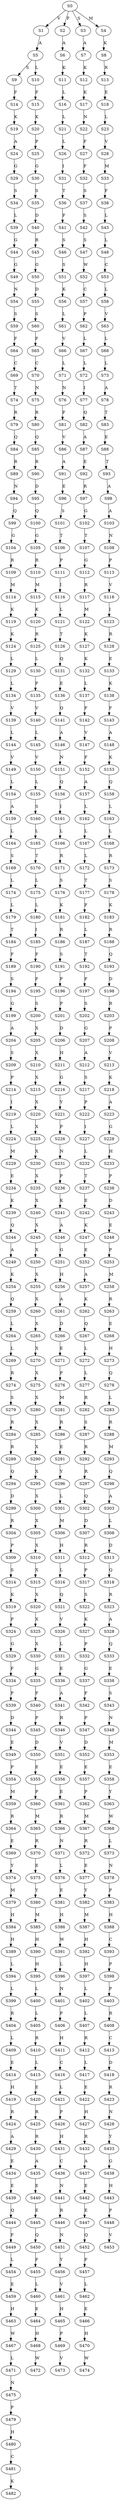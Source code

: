 strict digraph  {
	S0 -> S1 [ label = V ];
	S0 -> S2 [ label = F ];
	S0 -> S3 [ label = S ];
	S0 -> S4 [ label = M ];
	S1 -> S5 [ label = A ];
	S2 -> S6 [ label = A ];
	S3 -> S7 [ label = A ];
	S4 -> S8 [ label = K ];
	S5 -> S9 [ label = S ];
	S5 -> S10 [ label = L ];
	S6 -> S11 [ label = K ];
	S7 -> S12 [ label = K ];
	S8 -> S13 [ label = R ];
	S9 -> S14 [ label = F ];
	S10 -> S15 [ label = F ];
	S11 -> S16 [ label = L ];
	S12 -> S17 [ label = K ];
	S13 -> S18 [ label = E ];
	S14 -> S19 [ label = K ];
	S15 -> S20 [ label = K ];
	S16 -> S21 [ label = L ];
	S17 -> S22 [ label = N ];
	S18 -> S23 [ label = L ];
	S19 -> S24 [ label = A ];
	S20 -> S25 [ label = P ];
	S21 -> S26 [ label = L ];
	S22 -> S27 [ label = F ];
	S23 -> S28 [ label = V ];
	S24 -> S29 [ label = G ];
	S25 -> S30 [ label = G ];
	S26 -> S31 [ label = I ];
	S27 -> S32 [ label = F ];
	S28 -> S33 [ label = M ];
	S29 -> S34 [ label = S ];
	S30 -> S35 [ label = S ];
	S31 -> S36 [ label = T ];
	S32 -> S37 [ label = S ];
	S33 -> S38 [ label = F ];
	S34 -> S39 [ label = L ];
	S35 -> S40 [ label = D ];
	S36 -> S41 [ label = F ];
	S37 -> S42 [ label = S ];
	S38 -> S43 [ label = L ];
	S39 -> S44 [ label = G ];
	S40 -> S45 [ label = R ];
	S41 -> S46 [ label = S ];
	S42 -> S47 [ label = S ];
	S43 -> S48 [ label = L ];
	S44 -> S49 [ label = G ];
	S45 -> S50 [ label = G ];
	S46 -> S51 [ label = S ];
	S47 -> S52 [ label = W ];
	S48 -> S53 [ label = C ];
	S49 -> S54 [ label = N ];
	S50 -> S55 [ label = D ];
	S51 -> S56 [ label = K ];
	S52 -> S57 [ label = C ];
	S53 -> S58 [ label = L ];
	S54 -> S59 [ label = S ];
	S55 -> S60 [ label = S ];
	S56 -> S61 [ label = L ];
	S57 -> S62 [ label = P ];
	S58 -> S63 [ label = V ];
	S59 -> S64 [ label = F ];
	S60 -> S65 [ label = F ];
	S61 -> S66 [ label = V ];
	S62 -> S67 [ label = L ];
	S63 -> S68 [ label = L ];
	S64 -> S69 [ label = C ];
	S65 -> S70 [ label = C ];
	S66 -> S71 [ label = L ];
	S67 -> S72 [ label = L ];
	S68 -> S73 [ label = L ];
	S69 -> S74 [ label = T ];
	S70 -> S75 [ label = N ];
	S71 -> S76 [ label = N ];
	S72 -> S77 [ label = I ];
	S73 -> S78 [ label = A ];
	S74 -> S79 [ label = R ];
	S75 -> S80 [ label = R ];
	S76 -> S81 [ label = F ];
	S77 -> S82 [ label = Q ];
	S78 -> S83 [ label = T ];
	S79 -> S84 [ label = Q ];
	S80 -> S85 [ label = Q ];
	S81 -> S86 [ label = V ];
	S82 -> S87 [ label = A ];
	S83 -> S88 [ label = E ];
	S84 -> S89 [ label = R ];
	S85 -> S90 [ label = R ];
	S86 -> S91 [ label = A ];
	S87 -> S92 [ label = E ];
	S88 -> S93 [ label = T ];
	S89 -> S94 [ label = N ];
	S90 -> S95 [ label = D ];
	S91 -> S96 [ label = E ];
	S92 -> S97 [ label = R ];
	S93 -> S98 [ label = A ];
	S94 -> S99 [ label = Q ];
	S95 -> S100 [ label = Q ];
	S96 -> S101 [ label = S ];
	S97 -> S102 [ label = G ];
	S98 -> S103 [ label = A ];
	S99 -> S104 [ label = G ];
	S100 -> S105 [ label = G ];
	S101 -> S106 [ label = T ];
	S102 -> S107 [ label = T ];
	S103 -> S108 [ label = N ];
	S104 -> S109 [ label = R ];
	S105 -> S110 [ label = R ];
	S106 -> S111 [ label = P ];
	S107 -> S112 [ label = G ];
	S108 -> S113 [ label = P ];
	S109 -> S114 [ label = M ];
	S110 -> S115 [ label = M ];
	S111 -> S116 [ label = I ];
	S112 -> S117 [ label = R ];
	S113 -> S118 [ label = V ];
	S114 -> S119 [ label = K ];
	S115 -> S120 [ label = K ];
	S116 -> S121 [ label = L ];
	S117 -> S122 [ label = M ];
	S118 -> S123 [ label = I ];
	S119 -> S124 [ label = K ];
	S120 -> S125 [ label = R ];
	S121 -> S126 [ label = T ];
	S122 -> S127 [ label = K ];
	S123 -> S128 [ label = R ];
	S124 -> S129 [ label = L ];
	S125 -> S130 [ label = L ];
	S126 -> S131 [ label = Q ];
	S127 -> S132 [ label = K ];
	S128 -> S133 [ label = E ];
	S129 -> S134 [ label = L ];
	S130 -> S135 [ label = F ];
	S131 -> S136 [ label = E ];
	S132 -> S137 [ label = L ];
	S133 -> S138 [ label = K ];
	S134 -> S139 [ label = V ];
	S135 -> S140 [ label = V ];
	S136 -> S141 [ label = Q ];
	S137 -> S142 [ label = F ];
	S138 -> S143 [ label = F ];
	S139 -> S144 [ label = L ];
	S140 -> S145 [ label = L ];
	S141 -> S146 [ label = A ];
	S142 -> S147 [ label = V ];
	S143 -> S148 [ label = A ];
	S144 -> S149 [ label = V ];
	S145 -> S150 [ label = V ];
	S146 -> S151 [ label = N ];
	S147 -> S152 [ label = F ];
	S148 -> S153 [ label = K ];
	S149 -> S154 [ label = L ];
	S150 -> S155 [ label = L ];
	S151 -> S156 [ label = Q ];
	S152 -> S157 [ label = A ];
	S153 -> S158 [ label = Q ];
	S154 -> S159 [ label = A ];
	S155 -> S160 [ label = S ];
	S156 -> S161 [ label = I ];
	S157 -> S162 [ label = L ];
	S158 -> S163 [ label = L ];
	S159 -> S164 [ label = L ];
	S160 -> S165 [ label = L ];
	S161 -> S166 [ label = L ];
	S162 -> S167 [ label = L ];
	S163 -> S168 [ label = L ];
	S164 -> S169 [ label = S ];
	S165 -> S170 [ label = T ];
	S166 -> S171 [ label = R ];
	S167 -> S172 [ label = L ];
	S168 -> S173 [ label = R ];
	S169 -> S174 [ label = L ];
	S170 -> S175 [ label = L ];
	S171 -> S176 [ label = S ];
	S172 -> S177 [ label = T ];
	S173 -> S178 [ label = S ];
	S174 -> S179 [ label = L ];
	S175 -> S180 [ label = L ];
	S176 -> S181 [ label = K ];
	S177 -> S182 [ label = F ];
	S178 -> S183 [ label = K ];
	S179 -> S184 [ label = T ];
	S180 -> S185 [ label = I ];
	S181 -> S186 [ label = R ];
	S182 -> S187 [ label = L ];
	S183 -> S188 [ label = R ];
	S184 -> S189 [ label = F ];
	S185 -> S190 [ label = F ];
	S186 -> S191 [ label = S ];
	S187 -> S192 [ label = T ];
	S188 -> S193 [ label = Q ];
	S189 -> S194 [ label = S ];
	S190 -> S195 [ label = F ];
	S191 -> S196 [ label = P ];
	S192 -> S197 [ label = F ];
	S193 -> S198 [ label = D ];
	S194 -> S199 [ label = G ];
	S195 -> S200 [ label = S ];
	S196 -> S201 [ label = P ];
	S197 -> S202 [ label = S ];
	S198 -> S203 [ label = R ];
	S199 -> S204 [ label = A ];
	S200 -> S205 [ label = X ];
	S201 -> S206 [ label = D ];
	S202 -> S207 [ label = G ];
	S203 -> S208 [ label = P ];
	S204 -> S209 [ label = S ];
	S205 -> S210 [ label = X ];
	S206 -> S211 [ label = H ];
	S207 -> S212 [ label = A ];
	S208 -> S213 [ label = V ];
	S209 -> S214 [ label = P ];
	S210 -> S215 [ label = X ];
	S211 -> S216 [ label = G ];
	S212 -> S217 [ label = S ];
	S213 -> S218 [ label = K ];
	S214 -> S219 [ label = I ];
	S215 -> S220 [ label = X ];
	S216 -> S221 [ label = Y ];
	S217 -> S222 [ label = P ];
	S218 -> S223 [ label = A ];
	S219 -> S224 [ label = L ];
	S220 -> S225 [ label = X ];
	S221 -> S226 [ label = P ];
	S222 -> S227 [ label = I ];
	S223 -> S228 [ label = G ];
	S224 -> S229 [ label = M ];
	S225 -> S230 [ label = X ];
	S226 -> S231 [ label = N ];
	S227 -> S232 [ label = L ];
	S228 -> S233 [ label = H ];
	S229 -> S234 [ label = E ];
	S230 -> S235 [ label = X ];
	S231 -> S236 [ label = P ];
	S232 -> S237 [ label = T ];
	S233 -> S238 [ label = P ];
	S234 -> S239 [ label = K ];
	S235 -> S240 [ label = X ];
	S236 -> S241 [ label = K ];
	S237 -> S242 [ label = E ];
	S238 -> S243 [ label = D ];
	S239 -> S244 [ label = Q ];
	S240 -> S245 [ label = X ];
	S241 -> S246 [ label = A ];
	S242 -> S247 [ label = K ];
	S243 -> S248 [ label = E ];
	S244 -> S249 [ label = A ];
	S245 -> S250 [ label = X ];
	S246 -> S251 [ label = G ];
	S247 -> S252 [ label = E ];
	S248 -> S253 [ label = P ];
	S249 -> S254 [ label = K ];
	S250 -> S255 [ label = X ];
	S251 -> S256 [ label = H ];
	S252 -> S257 [ label = A ];
	S253 -> S258 [ label = M ];
	S254 -> S259 [ label = Q ];
	S255 -> S260 [ label = X ];
	S256 -> S261 [ label = A ];
	S257 -> S262 [ label = K ];
	S258 -> S263 [ label = R ];
	S259 -> S264 [ label = L ];
	S260 -> S265 [ label = X ];
	S261 -> S266 [ label = D ];
	S262 -> S267 [ label = Q ];
	S263 -> S268 [ label = E ];
	S264 -> S269 [ label = L ];
	S265 -> S270 [ label = X ];
	S266 -> S271 [ label = E ];
	S267 -> S272 [ label = L ];
	S268 -> S273 [ label = H ];
	S269 -> S274 [ label = R ];
	S270 -> S275 [ label = X ];
	S271 -> S276 [ label = P ];
	S272 -> S277 [ label = L ];
	S273 -> S278 [ label = Q ];
	S274 -> S279 [ label = S ];
	S275 -> S280 [ label = X ];
	S276 -> S281 [ label = M ];
	S277 -> S282 [ label = R ];
	S278 -> S283 [ label = L ];
	S279 -> S284 [ label = R ];
	S280 -> S285 [ label = X ];
	S281 -> S286 [ label = R ];
	S282 -> S287 [ label = S ];
	S283 -> S288 [ label = R ];
	S284 -> S289 [ label = R ];
	S285 -> S290 [ label = X ];
	S286 -> S291 [ label = E ];
	S287 -> S292 [ label = R ];
	S288 -> S293 [ label = M ];
	S289 -> S294 [ label = Q ];
	S290 -> S295 [ label = X ];
	S291 -> S296 [ label = Y ];
	S292 -> S297 [ label = R ];
	S293 -> S298 [ label = Q ];
	S294 -> S299 [ label = D ];
	S295 -> S300 [ label = X ];
	S296 -> S301 [ label = L ];
	S297 -> S302 [ label = Q ];
	S298 -> S303 [ label = A ];
	S299 -> S304 [ label = R ];
	S300 -> S305 [ label = X ];
	S301 -> S306 [ label = M ];
	S302 -> S307 [ label = D ];
	S303 -> S308 [ label = L ];
	S304 -> S309 [ label = P ];
	S305 -> S310 [ label = X ];
	S306 -> S311 [ label = H ];
	S307 -> S312 [ label = R ];
	S308 -> S313 [ label = D ];
	S309 -> S314 [ label = S ];
	S310 -> S315 [ label = X ];
	S311 -> S316 [ label = L ];
	S312 -> S317 [ label = P ];
	S313 -> S318 [ label = Q ];
	S314 -> S319 [ label = K ];
	S315 -> S320 [ label = X ];
	S316 -> S321 [ label = Q ];
	S317 -> S322 [ label = S ];
	S318 -> S323 [ label = R ];
	S319 -> S324 [ label = P ];
	S320 -> S325 [ label = X ];
	S321 -> S326 [ label = V ];
	S322 -> S327 [ label = K ];
	S323 -> S328 [ label = A ];
	S324 -> S329 [ label = G ];
	S325 -> S330 [ label = X ];
	S326 -> S331 [ label = L ];
	S327 -> S332 [ label = P ];
	S328 -> S333 [ label = Q ];
	S329 -> S334 [ label = F ];
	S330 -> S335 [ label = G ];
	S331 -> S336 [ label = E ];
	S332 -> S337 [ label = G ];
	S333 -> S338 [ label = E ];
	S334 -> S339 [ label = P ];
	S335 -> S340 [ label = F ];
	S336 -> S341 [ label = A ];
	S337 -> S342 [ label = F ];
	S338 -> S343 [ label = S ];
	S339 -> S344 [ label = D ];
	S340 -> S345 [ label = P ];
	S341 -> S346 [ label = R ];
	S342 -> S347 [ label = P ];
	S343 -> S348 [ label = N ];
	S344 -> S349 [ label = E ];
	S345 -> S350 [ label = D ];
	S346 -> S351 [ label = V ];
	S347 -> S352 [ label = D ];
	S348 -> S353 [ label = M ];
	S349 -> S354 [ label = P ];
	S350 -> S355 [ label = E ];
	S351 -> S356 [ label = E ];
	S352 -> S357 [ label = E ];
	S353 -> S358 [ label = E ];
	S354 -> S359 [ label = M ];
	S355 -> S360 [ label = P ];
	S356 -> S361 [ label = E ];
	S357 -> S362 [ label = P ];
	S358 -> S363 [ label = Y ];
	S359 -> S364 [ label = R ];
	S360 -> S365 [ label = M ];
	S361 -> S366 [ label = R ];
	S362 -> S367 [ label = M ];
	S363 -> S368 [ label = W ];
	S364 -> S369 [ label = E ];
	S365 -> S370 [ label = R ];
	S366 -> S371 [ label = N ];
	S367 -> S372 [ label = R ];
	S368 -> S373 [ label = L ];
	S369 -> S374 [ label = Y ];
	S370 -> S375 [ label = E ];
	S371 -> S376 [ label = L ];
	S372 -> S377 [ label = E ];
	S373 -> S378 [ label = N ];
	S374 -> S379 [ label = M ];
	S375 -> S380 [ label = Y ];
	S376 -> S381 [ label = E ];
	S377 -> S382 [ label = Y ];
	S378 -> S383 [ label = P ];
	S379 -> S384 [ label = H ];
	S380 -> S385 [ label = M ];
	S381 -> S386 [ label = H ];
	S382 -> S387 [ label = M ];
	S383 -> S388 [ label = H ];
	S384 -> S389 [ label = H ];
	S385 -> S390 [ label = H ];
	S386 -> S391 [ label = W ];
	S387 -> S392 [ label = H ];
	S388 -> S393 [ label = C ];
	S389 -> S394 [ label = L ];
	S390 -> S395 [ label = H ];
	S391 -> S396 [ label = L ];
	S392 -> S397 [ label = H ];
	S393 -> S398 [ label = P ];
	S394 -> S399 [ label = L ];
	S395 -> S400 [ label = L ];
	S396 -> S401 [ label = N ];
	S397 -> S402 [ label = L ];
	S398 -> S403 [ label = P ];
	S399 -> S404 [ label = R ];
	S400 -> S405 [ label = L ];
	S401 -> S406 [ label = P ];
	S402 -> S407 [ label = L ];
	S403 -> S408 [ label = R ];
	S404 -> S409 [ label = L ];
	S405 -> S410 [ label = R ];
	S406 -> S411 [ label = H ];
	S407 -> S412 [ label = R ];
	S408 -> S413 [ label = C ];
	S409 -> S414 [ label = E ];
	S410 -> S415 [ label = L ];
	S411 -> S416 [ label = C ];
	S412 -> S417 [ label = L ];
	S413 -> S418 [ label = D ];
	S414 -> S419 [ label = H ];
	S415 -> S420 [ label = E ];
	S416 -> S421 [ label = L ];
	S417 -> S422 [ label = E ];
	S418 -> S423 [ label = R ];
	S419 -> S424 [ label = R ];
	S420 -> S425 [ label = R ];
	S421 -> S426 [ label = P ];
	S422 -> S427 [ label = H ];
	S423 -> S428 [ label = N ];
	S424 -> S429 [ label = A ];
	S425 -> S430 [ label = R ];
	S426 -> S431 [ label = H ];
	S427 -> S432 [ label = R ];
	S428 -> S433 [ label = Y ];
	S429 -> S434 [ label = E ];
	S430 -> S435 [ label = A ];
	S431 -> S436 [ label = C ];
	S432 -> S437 [ label = A ];
	S433 -> S438 [ label = G ];
	S434 -> S439 [ label = E ];
	S435 -> S440 [ label = E ];
	S436 -> S441 [ label = N ];
	S437 -> S442 [ label = E ];
	S438 -> S443 [ label = H ];
	S439 -> S444 [ label = Q ];
	S440 -> S445 [ label = E ];
	S441 -> S446 [ label = R ];
	S442 -> S447 [ label = E ];
	S443 -> S448 [ label = P ];
	S444 -> S449 [ label = F ];
	S445 -> S450 [ label = Q ];
	S446 -> S451 [ label = N ];
	S447 -> S452 [ label = Q ];
	S448 -> S453 [ label = V ];
	S449 -> S454 [ label = L ];
	S450 -> S455 [ label = F ];
	S451 -> S456 [ label = Y ];
	S452 -> S457 [ label = F ];
	S454 -> S459 [ label = E ];
	S455 -> S460 [ label = L ];
	S456 -> S461 [ label = V ];
	S457 -> S462 [ label = L ];
	S459 -> S463 [ label = H ];
	S460 -> S464 [ label = E ];
	S461 -> S465 [ label = H ];
	S462 -> S466 [ label = E ];
	S463 -> S467 [ label = W ];
	S464 -> S468 [ label = H ];
	S465 -> S469 [ label = P ];
	S466 -> S470 [ label = H ];
	S467 -> S471 [ label = L ];
	S468 -> S472 [ label = W ];
	S469 -> S473 [ label = V ];
	S470 -> S474 [ label = W ];
	S471 -> S475 [ label = N ];
	S475 -> S479 [ label = P ];
	S479 -> S480 [ label = H ];
	S480 -> S481 [ label = C ];
	S481 -> S482 [ label = K ];
}
